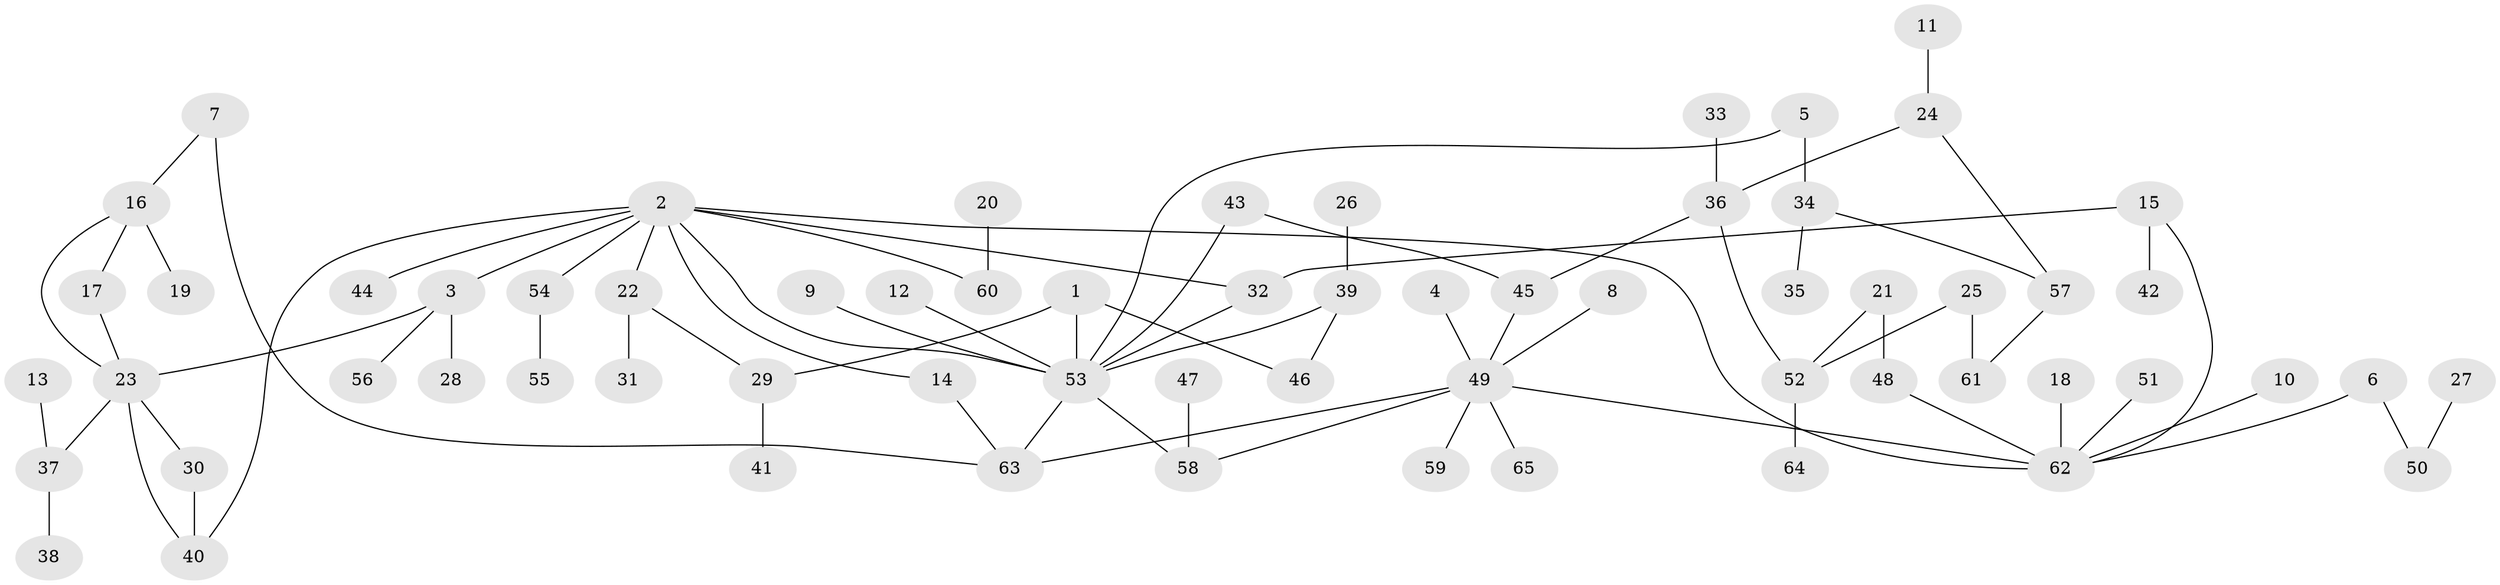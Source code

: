 // original degree distribution, {4: 0.10077519379844961, 7: 0.015503875968992248, 3: 0.16279069767441862, 10: 0.007751937984496124, 6: 0.023255813953488372, 2: 0.31007751937984496, 1: 0.37209302325581395, 5: 0.007751937984496124}
// Generated by graph-tools (version 1.1) at 2025/25/03/09/25 03:25:30]
// undirected, 65 vertices, 79 edges
graph export_dot {
graph [start="1"]
  node [color=gray90,style=filled];
  1;
  2;
  3;
  4;
  5;
  6;
  7;
  8;
  9;
  10;
  11;
  12;
  13;
  14;
  15;
  16;
  17;
  18;
  19;
  20;
  21;
  22;
  23;
  24;
  25;
  26;
  27;
  28;
  29;
  30;
  31;
  32;
  33;
  34;
  35;
  36;
  37;
  38;
  39;
  40;
  41;
  42;
  43;
  44;
  45;
  46;
  47;
  48;
  49;
  50;
  51;
  52;
  53;
  54;
  55;
  56;
  57;
  58;
  59;
  60;
  61;
  62;
  63;
  64;
  65;
  1 -- 29 [weight=1.0];
  1 -- 46 [weight=1.0];
  1 -- 53 [weight=2.0];
  2 -- 3 [weight=1.0];
  2 -- 14 [weight=1.0];
  2 -- 22 [weight=1.0];
  2 -- 32 [weight=1.0];
  2 -- 40 [weight=1.0];
  2 -- 44 [weight=1.0];
  2 -- 53 [weight=1.0];
  2 -- 54 [weight=1.0];
  2 -- 60 [weight=1.0];
  2 -- 62 [weight=1.0];
  3 -- 23 [weight=1.0];
  3 -- 28 [weight=1.0];
  3 -- 56 [weight=1.0];
  4 -- 49 [weight=1.0];
  5 -- 34 [weight=1.0];
  5 -- 53 [weight=1.0];
  6 -- 50 [weight=1.0];
  6 -- 62 [weight=1.0];
  7 -- 16 [weight=1.0];
  7 -- 63 [weight=1.0];
  8 -- 49 [weight=1.0];
  9 -- 53 [weight=1.0];
  10 -- 62 [weight=1.0];
  11 -- 24 [weight=1.0];
  12 -- 53 [weight=1.0];
  13 -- 37 [weight=1.0];
  14 -- 63 [weight=1.0];
  15 -- 32 [weight=1.0];
  15 -- 42 [weight=1.0];
  15 -- 62 [weight=1.0];
  16 -- 17 [weight=1.0];
  16 -- 19 [weight=1.0];
  16 -- 23 [weight=1.0];
  17 -- 23 [weight=1.0];
  18 -- 62 [weight=1.0];
  20 -- 60 [weight=1.0];
  21 -- 48 [weight=1.0];
  21 -- 52 [weight=1.0];
  22 -- 29 [weight=1.0];
  22 -- 31 [weight=1.0];
  23 -- 30 [weight=1.0];
  23 -- 37 [weight=1.0];
  23 -- 40 [weight=1.0];
  24 -- 36 [weight=1.0];
  24 -- 57 [weight=1.0];
  25 -- 52 [weight=1.0];
  25 -- 61 [weight=1.0];
  26 -- 39 [weight=1.0];
  27 -- 50 [weight=1.0];
  29 -- 41 [weight=1.0];
  30 -- 40 [weight=1.0];
  32 -- 53 [weight=1.0];
  33 -- 36 [weight=1.0];
  34 -- 35 [weight=1.0];
  34 -- 57 [weight=1.0];
  36 -- 45 [weight=1.0];
  36 -- 52 [weight=1.0];
  37 -- 38 [weight=1.0];
  39 -- 46 [weight=1.0];
  39 -- 53 [weight=1.0];
  43 -- 45 [weight=1.0];
  43 -- 53 [weight=1.0];
  45 -- 49 [weight=1.0];
  47 -- 58 [weight=1.0];
  48 -- 62 [weight=2.0];
  49 -- 58 [weight=1.0];
  49 -- 59 [weight=1.0];
  49 -- 62 [weight=1.0];
  49 -- 63 [weight=1.0];
  49 -- 65 [weight=1.0];
  51 -- 62 [weight=1.0];
  52 -- 64 [weight=1.0];
  53 -- 58 [weight=1.0];
  53 -- 63 [weight=1.0];
  54 -- 55 [weight=1.0];
  57 -- 61 [weight=1.0];
}
